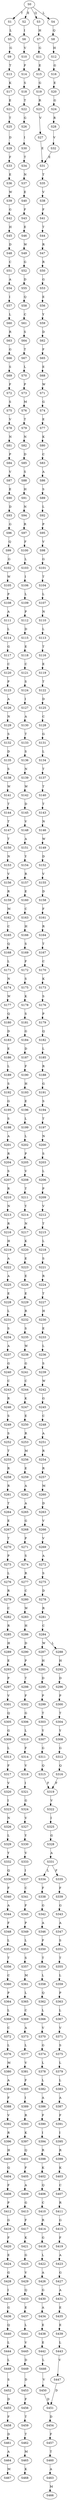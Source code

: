 strict digraph  {
	S0 -> S1 [ label = T ];
	S0 -> S2 [ label = E ];
	S0 -> S3 [ label = Q ];
	S0 -> S4 [ label = L ];
	S1 -> S5 [ label = L ];
	S2 -> S6 [ label = I ];
	S3 -> S7 [ label = H ];
	S4 -> S8 [ label = Q ];
	S5 -> S9 [ label = G ];
	S6 -> S10 [ label = V ];
	S7 -> S11 [ label = G ];
	S8 -> S12 [ label = H ];
	S9 -> S13 [ label = T ];
	S10 -> S14 [ label = F ];
	S11 -> S15 [ label = E ];
	S12 -> S16 [ label = G ];
	S13 -> S17 [ label = K ];
	S14 -> S18 [ label = S ];
	S15 -> S19 [ label = G ];
	S16 -> S20 [ label = E ];
	S17 -> S21 [ label = E ];
	S18 -> S22 [ label = T ];
	S19 -> S23 [ label = R ];
	S20 -> S24 [ label = G ];
	S21 -> S25 [ label = T ];
	S22 -> S26 [ label = G ];
	S23 -> S27 [ label = V ];
	S24 -> S28 [ label = R ];
	S25 -> S29 [ label = D ];
	S26 -> S30 [ label = I ];
	S27 -> S31 [ label = E ];
	S28 -> S32 [ label = V ];
	S29 -> S33 [ label = F ];
	S30 -> S34 [ label = T ];
	S31 -> S35 [ label = T ];
	S32 -> S31 [ label = E ];
	S33 -> S36 [ label = E ];
	S34 -> S37 [ label = N ];
	S35 -> S38 [ label = V ];
	S36 -> S39 [ label = W ];
	S37 -> S40 [ label = E ];
	S38 -> S41 [ label = F ];
	S39 -> S42 [ label = G ];
	S40 -> S43 [ label = F ];
	S41 -> S44 [ label = T ];
	S42 -> S45 [ label = H ];
	S43 -> S46 [ label = E ];
	S44 -> S47 [ label = R ];
	S45 -> S48 [ label = D ];
	S46 -> S49 [ label = W ];
	S47 -> S50 [ label = R ];
	S48 -> S51 [ label = C ];
	S49 -> S52 [ label = G ];
	S50 -> S53 [ label = G ];
	S51 -> S54 [ label = A ];
	S52 -> S55 [ label = D ];
	S53 -> S56 [ label = E ];
	S54 -> S57 [ label = I ];
	S55 -> S58 [ label = Q ];
	S56 -> S59 [ label = Y ];
	S57 -> S60 [ label = L ];
	S58 -> S61 [ label = C ];
	S59 -> S62 [ label = D ];
	S60 -> S63 [ label = R ];
	S61 -> S64 [ label = S ];
	S62 -> S65 [ label = F ];
	S63 -> S66 [ label = G ];
	S64 -> S67 [ label = T ];
	S65 -> S68 [ label = E ];
	S66 -> S69 [ label = S ];
	S67 -> S70 [ label = L ];
	S68 -> S71 [ label = W ];
	S69 -> S72 [ label = F ];
	S70 -> S73 [ label = P ];
	S71 -> S74 [ label = G ];
	S72 -> S75 [ label = S ];
	S73 -> S76 [ label = M ];
	S74 -> S77 [ label = E ];
	S75 -> S78 [ label = V ];
	S76 -> S79 [ label = T ];
	S77 -> S80 [ label = K ];
	S78 -> S81 [ label = N ];
	S79 -> S82 [ label = N ];
	S80 -> S83 [ label = C ];
	S81 -> S84 [ label = P ];
	S82 -> S85 [ label = D ];
	S83 -> S86 [ label = A ];
	S84 -> S87 [ label = V ];
	S85 -> S88 [ label = S ];
	S86 -> S89 [ label = S ];
	S87 -> S90 [ label = E ];
	S88 -> S91 [ label = H ];
	S89 -> S92 [ label = L ];
	S90 -> S93 [ label = D ];
	S91 -> S94 [ label = N ];
	S92 -> S95 [ label = P ];
	S93 -> S96 [ label = G ];
	S94 -> S97 [ label = R ];
	S95 -> S98 [ label = V ];
	S96 -> S99 [ label = Q ];
	S97 -> S100 [ label = F ];
	S98 -> S101 [ label = G ];
	S99 -> S102 [ label = G ];
	S100 -> S103 [ label = L ];
	S101 -> S104 [ label = T ];
	S102 -> S105 [ label = W ];
	S103 -> S106 [ label = I ];
	S104 -> S107 [ label = L ];
	S105 -> S108 [ label = P ];
	S106 -> S109 [ label = L ];
	S107 -> S110 [ label = N ];
	S108 -> S111 [ label = A ];
	S109 -> S112 [ label = P ];
	S110 -> S113 [ label = L ];
	S111 -> S114 [ label = L ];
	S112 -> S115 [ label = D ];
	S113 -> S116 [ label = T ];
	S114 -> S117 [ label = G ];
	S115 -> S118 [ label = E ];
	S116 -> S119 [ label = E ];
	S117 -> S120 [ label = C ];
	S118 -> S121 [ label = C ];
	S119 -> S122 [ label = T ];
	S120 -> S123 [ label = P ];
	S121 -> S124 [ label = S ];
	S122 -> S125 [ label = D ];
	S123 -> S126 [ label = A ];
	S124 -> S127 [ label = I ];
	S125 -> S128 [ label = C ];
	S126 -> S129 [ label = N ];
	S127 -> S130 [ label = A ];
	S128 -> S131 [ label = G ];
	S129 -> S132 [ label = S ];
	S130 -> S133 [ label = T ];
	S131 -> S134 [ label = L ];
	S132 -> S135 [ label = D ];
	S133 -> S136 [ label = S ];
	S134 -> S137 [ label = T ];
	S135 -> S138 [ label = S ];
	S136 -> S139 [ label = N ];
	S137 -> S140 [ label = T ];
	S138 -> S141 [ label = W ];
	S139 -> S142 [ label = W ];
	S140 -> S143 [ label = T ];
	S141 -> S144 [ label = T ];
	S142 -> S145 [ label = D ];
	S143 -> S146 [ label = N ];
	S144 -> S147 [ label = T ];
	S145 -> S148 [ label = V ];
	S146 -> S149 [ label = W ];
	S147 -> S150 [ label = T ];
	S148 -> S151 [ label = A ];
	S149 -> S152 [ label = D ];
	S150 -> S153 [ label = N ];
	S151 -> S154 [ label = Y ];
	S152 -> S155 [ label = V ];
	S153 -> S156 [ label = V ];
	S154 -> S157 [ label = R ];
	S155 -> S158 [ label = D ];
	S156 -> S159 [ label = R ];
	S157 -> S160 [ label = E ];
	S158 -> S161 [ label = F ];
	S159 -> S162 [ label = M ];
	S160 -> S163 [ label = C ];
	S161 -> S164 [ label = R ];
	S162 -> S165 [ label = C ];
	S163 -> S166 [ label = H ];
	S164 -> S167 [ label = T ];
	S165 -> S168 [ label = Q ];
	S166 -> S169 [ label = S ];
	S167 -> S170 [ label = C ];
	S168 -> S171 [ label = L ];
	S169 -> S172 [ label = F ];
	S170 -> S173 [ label = K ];
	S171 -> S174 [ label = N ];
	S172 -> S175 [ label = S ];
	S173 -> S176 [ label = S ];
	S174 -> S177 [ label = W ];
	S175 -> S178 [ label = K ];
	S176 -> S179 [ label = P ];
	S177 -> S180 [ label = Q ];
	S178 -> S181 [ label = S ];
	S179 -> S182 [ label = Q ];
	S180 -> S183 [ label = D ];
	S181 -> S184 [ label = G ];
	S182 -> S185 [ label = L ];
	S183 -> S186 [ label = E ];
	S184 -> S187 [ label = D ];
	S185 -> S188 [ label = R ];
	S186 -> S189 [ label = L ];
	S187 -> S190 [ label = F ];
	S188 -> S191 [ label = G ];
	S189 -> S192 [ label = S ];
	S190 -> S193 [ label = H ];
	S191 -> S194 [ label = S ];
	S192 -> S195 [ label = G ];
	S193 -> S196 [ label = E ];
	S194 -> S197 [ label = T ];
	S195 -> S198 [ label = S ];
	S196 -> S199 [ label = L ];
	S197 -> S200 [ label = N ];
	S198 -> S201 [ label = A ];
	S199 -> S202 [ label = L ];
	S200 -> S203 [ label = S ];
	S201 -> S204 [ label = R ];
	S202 -> S205 [ label = P ];
	S203 -> S206 [ label = L ];
	S204 -> S207 [ label = S ];
	S205 -> S208 [ label = V ];
	S206 -> S209 [ label = P ];
	S207 -> S210 [ label = R ];
	S208 -> S211 [ label = T ];
	S209 -> S212 [ label = V ];
	S210 -> S213 [ label = N ];
	S211 -> S214 [ label = Y ];
	S212 -> S215 [ label = T ];
	S213 -> S216 [ label = R ];
	S214 -> S217 [ label = N ];
	S215 -> S218 [ label = L ];
	S216 -> S219 [ label = H ];
	S217 -> S220 [ label = K ];
	S218 -> S221 [ label = S ];
	S219 -> S222 [ label = A ];
	S220 -> S223 [ label = E ];
	S221 -> S224 [ label = R ];
	S222 -> S225 [ label = A ];
	S223 -> S226 [ label = E ];
	S224 -> S227 [ label = T ];
	S225 -> S228 [ label = E ];
	S226 -> S229 [ label = E ];
	S227 -> S230 [ label = H ];
	S228 -> S231 [ label = L ];
	S229 -> S232 [ label = R ];
	S230 -> S233 [ label = E ];
	S231 -> S234 [ label = S ];
	S232 -> S235 [ label = S ];
	S233 -> S236 [ label = L ];
	S234 -> S237 [ label = A ];
	S235 -> S238 [ label = W ];
	S236 -> S239 [ label = S ];
	S237 -> S240 [ label = G ];
	S238 -> S241 [ label = G ];
	S239 -> S242 [ label = W ];
	S240 -> S243 [ label = C ];
	S241 -> S244 [ label = C ];
	S242 -> S245 [ label = G ];
	S243 -> S246 [ label = R ];
	S244 -> S247 [ label = K ];
	S245 -> S248 [ label = C ];
	S246 -> S249 [ label = S ];
	S247 -> S250 [ label = E ];
	S248 -> S251 [ label = A ];
	S249 -> S252 [ label = S ];
	S250 -> S253 [ label = R ];
	S251 -> S254 [ label = R ];
	S252 -> S255 [ label = T ];
	S253 -> S256 [ label = M ];
	S254 -> S257 [ label = R ];
	S255 -> S258 [ label = R ];
	S256 -> S259 [ label = E ];
	S257 -> S260 [ label = M ];
	S258 -> S261 [ label = R ];
	S259 -> S262 [ label = A ];
	S260 -> S263 [ label = D ];
	S261 -> S264 [ label = T ];
	S262 -> S265 [ label = A ];
	S263 -> S266 [ label = V ];
	S264 -> S267 [ label = E ];
	S265 -> S268 [ label = G ];
	S266 -> S269 [ label = V ];
	S267 -> S270 [ label = T ];
	S268 -> S271 [ label = P ];
	S269 -> S272 [ label = A ];
	S270 -> S273 [ label = P ];
	S271 -> S274 [ label = S ];
	S272 -> S275 [ label = S ];
	S273 -> S276 [ label = L ];
	S274 -> S277 [ label = R ];
	S275 -> S278 [ label = D ];
	S276 -> S279 [ label = R ];
	S277 -> S280 [ label = C ];
	S278 -> S281 [ label = R ];
	S279 -> S282 [ label = C ];
	S280 -> S283 [ label = W ];
	S281 -> S284 [ label = C ];
	S282 -> S285 [ label = R ];
	S283 -> S286 [ label = H ];
	S284 -> S287 [ label = W ];
	S284 -> S288 [ label = L ];
	S285 -> S289 [ label = H ];
	S286 -> S290 [ label = D ];
	S287 -> S291 [ label = H ];
	S288 -> S292 [ label = H ];
	S289 -> S293 [ label = E ];
	S290 -> S294 [ label = P ];
	S291 -> S295 [ label = D ];
	S292 -> S296 [ label = D ];
	S293 -> S297 [ label = P ];
	S294 -> S298 [ label = T ];
	S295 -> S299 [ label = P ];
	S296 -> S300 [ label = P ];
	S297 -> S301 [ label = V ];
	S298 -> S302 [ label = F ];
	S299 -> S303 [ label = T ];
	S300 -> S304 [ label = T ];
	S301 -> S305 [ label = Q ];
	S302 -> S306 [ label = G ];
	S303 -> S307 [ label = Y ];
	S304 -> S308 [ label = Y ];
	S305 -> S309 [ label = G ];
	S306 -> S310 [ label = L ];
	S307 -> S311 [ label = G ];
	S308 -> S312 [ label = G ];
	S309 -> S313 [ label = L ];
	S310 -> S314 [ label = F ];
	S311 -> S315 [ label = Q ];
	S312 -> S316 [ label = Q ];
	S313 -> S317 [ label = F ];
	S314 -> S318 [ label = V ];
	S315 -> S319 [ label = F ];
	S316 -> S319 [ label = F ];
	S317 -> S320 [ label = V ];
	S318 -> S321 [ label = I ];
	S319 -> S322 [ label = V ];
	S320 -> S323 [ label = I ];
	S321 -> S324 [ label = G ];
	S322 -> S325 [ label = I ];
	S323 -> S326 [ label = N ];
	S324 -> S327 [ label = V ];
	S325 -> S328 [ label = G ];
	S326 -> S329 [ label = L ];
	S327 -> S330 [ label = Y ];
	S328 -> S331 [ label = A ];
	S329 -> S332 [ label = Y ];
	S330 -> S333 [ label = V ];
	S331 -> S334 [ label = L ];
	S331 -> S335 [ label = F ];
	S332 -> S336 [ label = Q ];
	S333 -> S337 [ label = I ];
	S334 -> S338 [ label = F ];
	S335 -> S339 [ label = F ];
	S336 -> S340 [ label = F ];
	S337 -> S341 [ label = C ];
	S338 -> S342 [ label = G ];
	S339 -> S343 [ label = G ];
	S340 -> S344 [ label = A ];
	S341 -> S345 [ label = F ];
	S342 -> S346 [ label = A ];
	S343 -> S347 [ label = A ];
	S344 -> S348 [ label = F ];
	S345 -> S349 [ label = P ];
	S346 -> S350 [ label = F ];
	S347 -> S351 [ label = S ];
	S348 -> S352 [ label = L ];
	S349 -> S353 [ label = L ];
	S350 -> S354 [ label = T ];
	S351 -> S355 [ label = T ];
	S352 -> S356 [ label = T ];
	S353 -> S357 [ label = S ];
	S354 -> S358 [ label = L ];
	S355 -> S359 [ label = L ];
	S356 -> S360 [ label = C ];
	S357 -> S361 [ label = M ];
	S358 -> S362 [ label = Q ];
	S359 -> S363 [ label = P ];
	S360 -> S364 [ label = P ];
	S361 -> S365 [ label = L ];
	S362 -> S366 [ label = L ];
	S363 -> S367 [ label = L ];
	S364 -> S368 [ label = L ];
	S365 -> S369 [ label = C ];
	S366 -> S370 [ label = V ];
	S367 -> S371 [ label = V ];
	S368 -> S372 [ label = C ];
	S369 -> S373 [ label = A ];
	S370 -> S374 [ label = G ];
	S371 -> S375 [ label = S ];
	S372 -> S376 [ label = L ];
	S373 -> S377 [ label = L ];
	S374 -> S378 [ label = L ];
	S375 -> S379 [ label = L ];
	S376 -> S380 [ label = M ];
	S377 -> S381 [ label = V ];
	S378 -> S382 [ label = L ];
	S379 -> S383 [ label = L ];
	S380 -> S384 [ label = A ];
	S381 -> S385 [ label = F ];
	S382 -> S386 [ label = A ];
	S383 -> S387 [ label = A ];
	S384 -> S388 [ label = F ];
	S385 -> S389 [ label = I ];
	S386 -> S390 [ label = F ];
	S387 -> S391 [ label = F ];
	S388 -> S392 [ label = V ];
	S389 -> S393 [ label = R ];
	S390 -> S394 [ label = I ];
	S391 -> S395 [ label = I ];
	S392 -> S396 [ label = R ];
	S393 -> S397 [ label = K ];
	S394 -> S398 [ label = R ];
	S395 -> S399 [ label = R ];
	S396 -> S400 [ label = H ];
	S397 -> S401 [ label = Q ];
	S398 -> S402 [ label = K ];
	S399 -> S403 [ label = K ];
	S400 -> S404 [ label = Q ];
	S401 -> S405 [ label = F ];
	S402 -> S406 [ label = Q ];
	S403 -> S407 [ label = C ];
	S404 -> S408 [ label = F ];
	S405 -> S409 [ label = A ];
	S406 -> S410 [ label = C ];
	S407 -> S411 [ label = R ];
	S408 -> S412 [ label = P ];
	S409 -> S413 [ label = G ];
	S410 -> S414 [ label = R ];
	S411 -> S415 [ label = G ];
	S412 -> S416 [ label = G ];
	S413 -> S417 [ label = F ];
	S414 -> S418 [ label = G ];
	S415 -> S419 [ label = F ];
	S416 -> S420 [ label = F ];
	S417 -> S421 [ label = K ];
	S418 -> S422 [ label = L ];
	S419 -> S423 [ label = A ];
	S420 -> S424 [ label = E ];
	S421 -> S425 [ label = G ];
	S422 -> S426 [ label = A ];
	S423 -> S427 [ label = G ];
	S424 -> S428 [ label = G ];
	S425 -> S429 [ label = V ];
	S426 -> S430 [ label = G ];
	S427 -> S431 [ label = A ];
	S428 -> S432 [ label = I ];
	S429 -> S433 [ label = Q ];
	S430 -> S434 [ label = A ];
	S431 -> S435 [ label = E ];
	S432 -> S436 [ label = G ];
	S433 -> S437 [ label = E ];
	S434 -> S438 [ label = E ];
	S435 -> S439 [ label = E ];
	S436 -> S440 [ label = Q ];
	S437 -> S441 [ label = L ];
	S438 -> S442 [ label = E ];
	S439 -> S443 [ label = L ];
	S440 -> S444 [ label = L ];
	S441 -> S445 [ label = V ];
	S442 -> S446 [ label = L ];
	S443 -> S447 [ label = V ];
	S444 -> S448 [ label = L ];
	S445 -> S449 [ label = D ];
	S446 -> S450 [ label = V ];
	S447 -> S451 [ label = D ];
	S448 -> S452 [ label = S ];
	S449 -> S453 [ label = D ];
	S450 -> S451 [ label = D ];
	S451 -> S454 [ label = D ];
	S452 -> S455 [ label = D ];
	S453 -> S456 [ label = F ];
	S454 -> S457 [ label = F ];
	S455 -> S458 [ label = F ];
	S456 -> S459 [ label = T ];
	S457 -> S460 [ label = T ];
	S458 -> S461 [ label = D ];
	S459 -> S462 [ label = T ];
	S460 -> S463 [ label = A ];
	S461 -> S464 [ label = A ];
	S462 -> S465 [ label = M ];
	S463 -> S466 [ label = M ];
	S464 -> S467 [ label = M ];
	S465 -> S468 [ label = K ];
}
